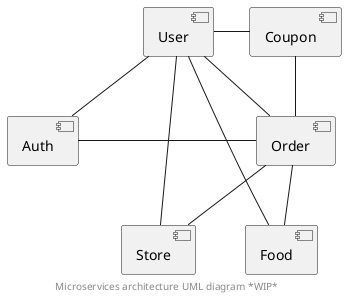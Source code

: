 @startuml

[User] -- [Auth]
[Auth] - [Order]
[User] - [Coupon]
[User] - [Order]
[User] - [Food]
[User] -- [Store]
[Coupon] - [Order]
[Order] -- [Store]
[Order] -- [Food]

footer Microservices architecture UML diagram *WIP*
@enduml
